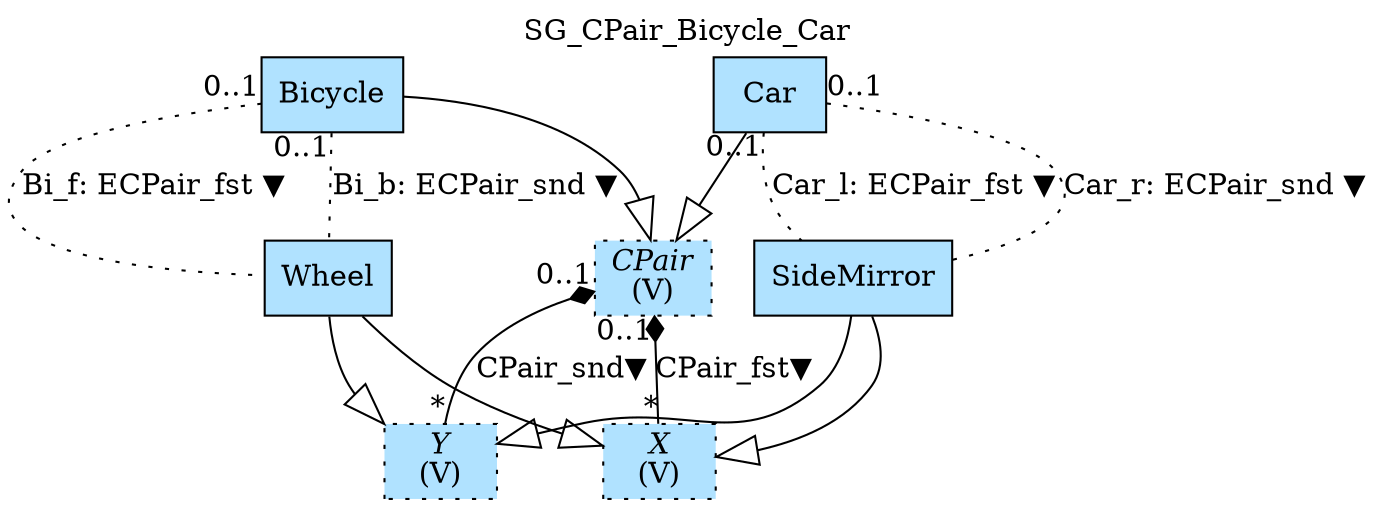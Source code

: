 digraph {graph[label=SG_CPair_Bicycle_Car,labelloc=tl,labelfontsize=12];
"CPair"[shape=record,fillcolor=lightskyblue1,style ="filled,dotted",label=<{<I>CPair</I><br/>(V)}>];
"X"[shape=record,fillcolor=lightskyblue1,style ="filled,dotted",label=<{<I>X</I><br/>(V)}>];
"Y"[shape=record,fillcolor=lightskyblue1,style ="filled,dotted",label=<{<I>Y</I><br/>(V)}>];
"Bicycle"[shape=record,fillcolor=lightskyblue1,style = filled,label="Bicycle"];
"Wheel"[shape=record,fillcolor=lightskyblue1,style = filled,label="Wheel"];
"Car"[shape=record,fillcolor=lightskyblue1,style = filled,label="Car"];
"SideMirror"[shape=record,fillcolor=lightskyblue1,style = filled,label="SideMirror"];

"CPair"->"X"[label="CPair_fst▼",arrowtail=diamond,arrowhead=none,dir=both,taillabel="0..1",headlabel="*"];
"CPair"->"Y"[label="CPair_snd▼",arrowtail=diamond,arrowhead=none,dir=both,taillabel="0..1",headlabel="*"];
"Bicycle"->"CPair"[arrowhead=onormal,arrowsize=2.0];
"Car"->"CPair"[arrowhead=onormal,arrowsize=2.0];
"Wheel"->"X"[arrowhead=onormal,arrowsize=2.0];
"Wheel"->"Y"[arrowhead=onormal,arrowsize=2.0];
"SideMirror"->"X"[arrowhead=onormal,arrowsize=2.0];
"SideMirror"->"Y"[arrowhead=onormal,arrowsize=2.0];
"Bicycle"->"Wheel"[label="Bi_f: ECPair_fst ▼",dir=none,taillabel="0..1",headlabel="",style=dotted];
"Bicycle"->"Wheel"[label="Bi_b: ECPair_snd ▼",dir=none,taillabel="0..1",headlabel="",style=dotted];
"Car"->"SideMirror"[label="Car_l: ECPair_fst ▼",dir=none,taillabel="0..1",headlabel="",style=dotted];
"Car"->"SideMirror"[label="Car_r: ECPair_snd ▼",dir=none,taillabel="0..1",headlabel="",style=dotted];
}